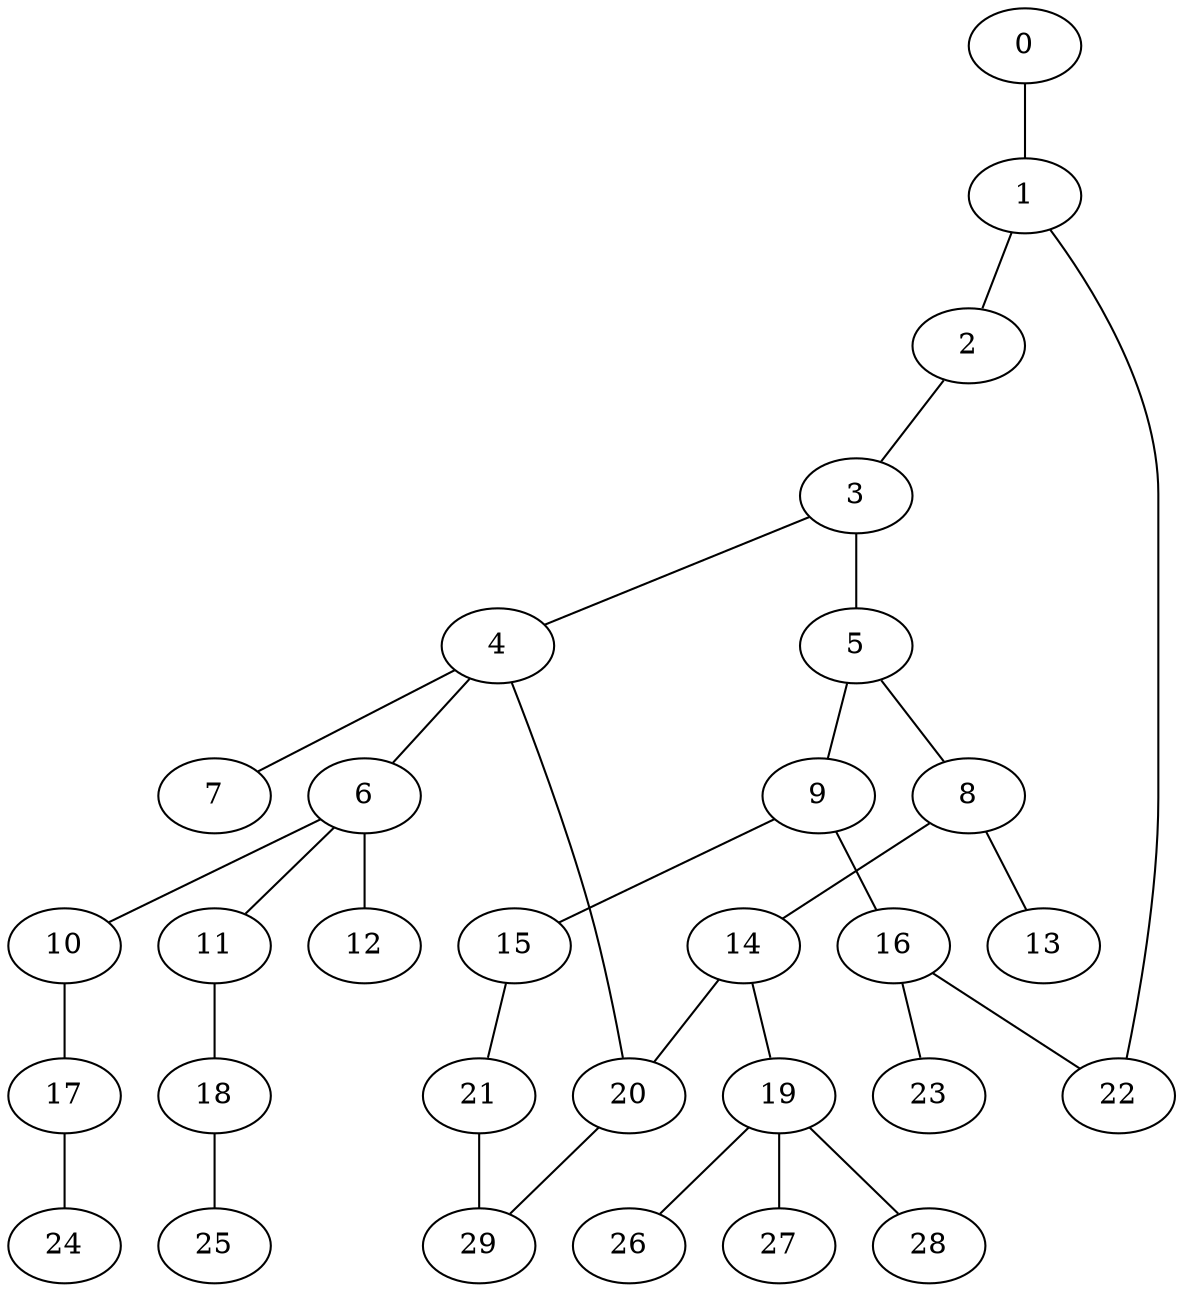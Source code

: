 
graph graphname {
    0 -- 1
1 -- 2
1 -- 22
2 -- 3
3 -- 4
3 -- 5
4 -- 6
4 -- 7
4 -- 20
5 -- 8
5 -- 9
6 -- 12
6 -- 10
6 -- 11
8 -- 14
8 -- 13
9 -- 16
9 -- 15
10 -- 17
11 -- 18
14 -- 19
14 -- 20
15 -- 21
16 -- 22
16 -- 23
17 -- 24
18 -- 25
19 -- 26
19 -- 27
19 -- 28
20 -- 29
21 -- 29

}
